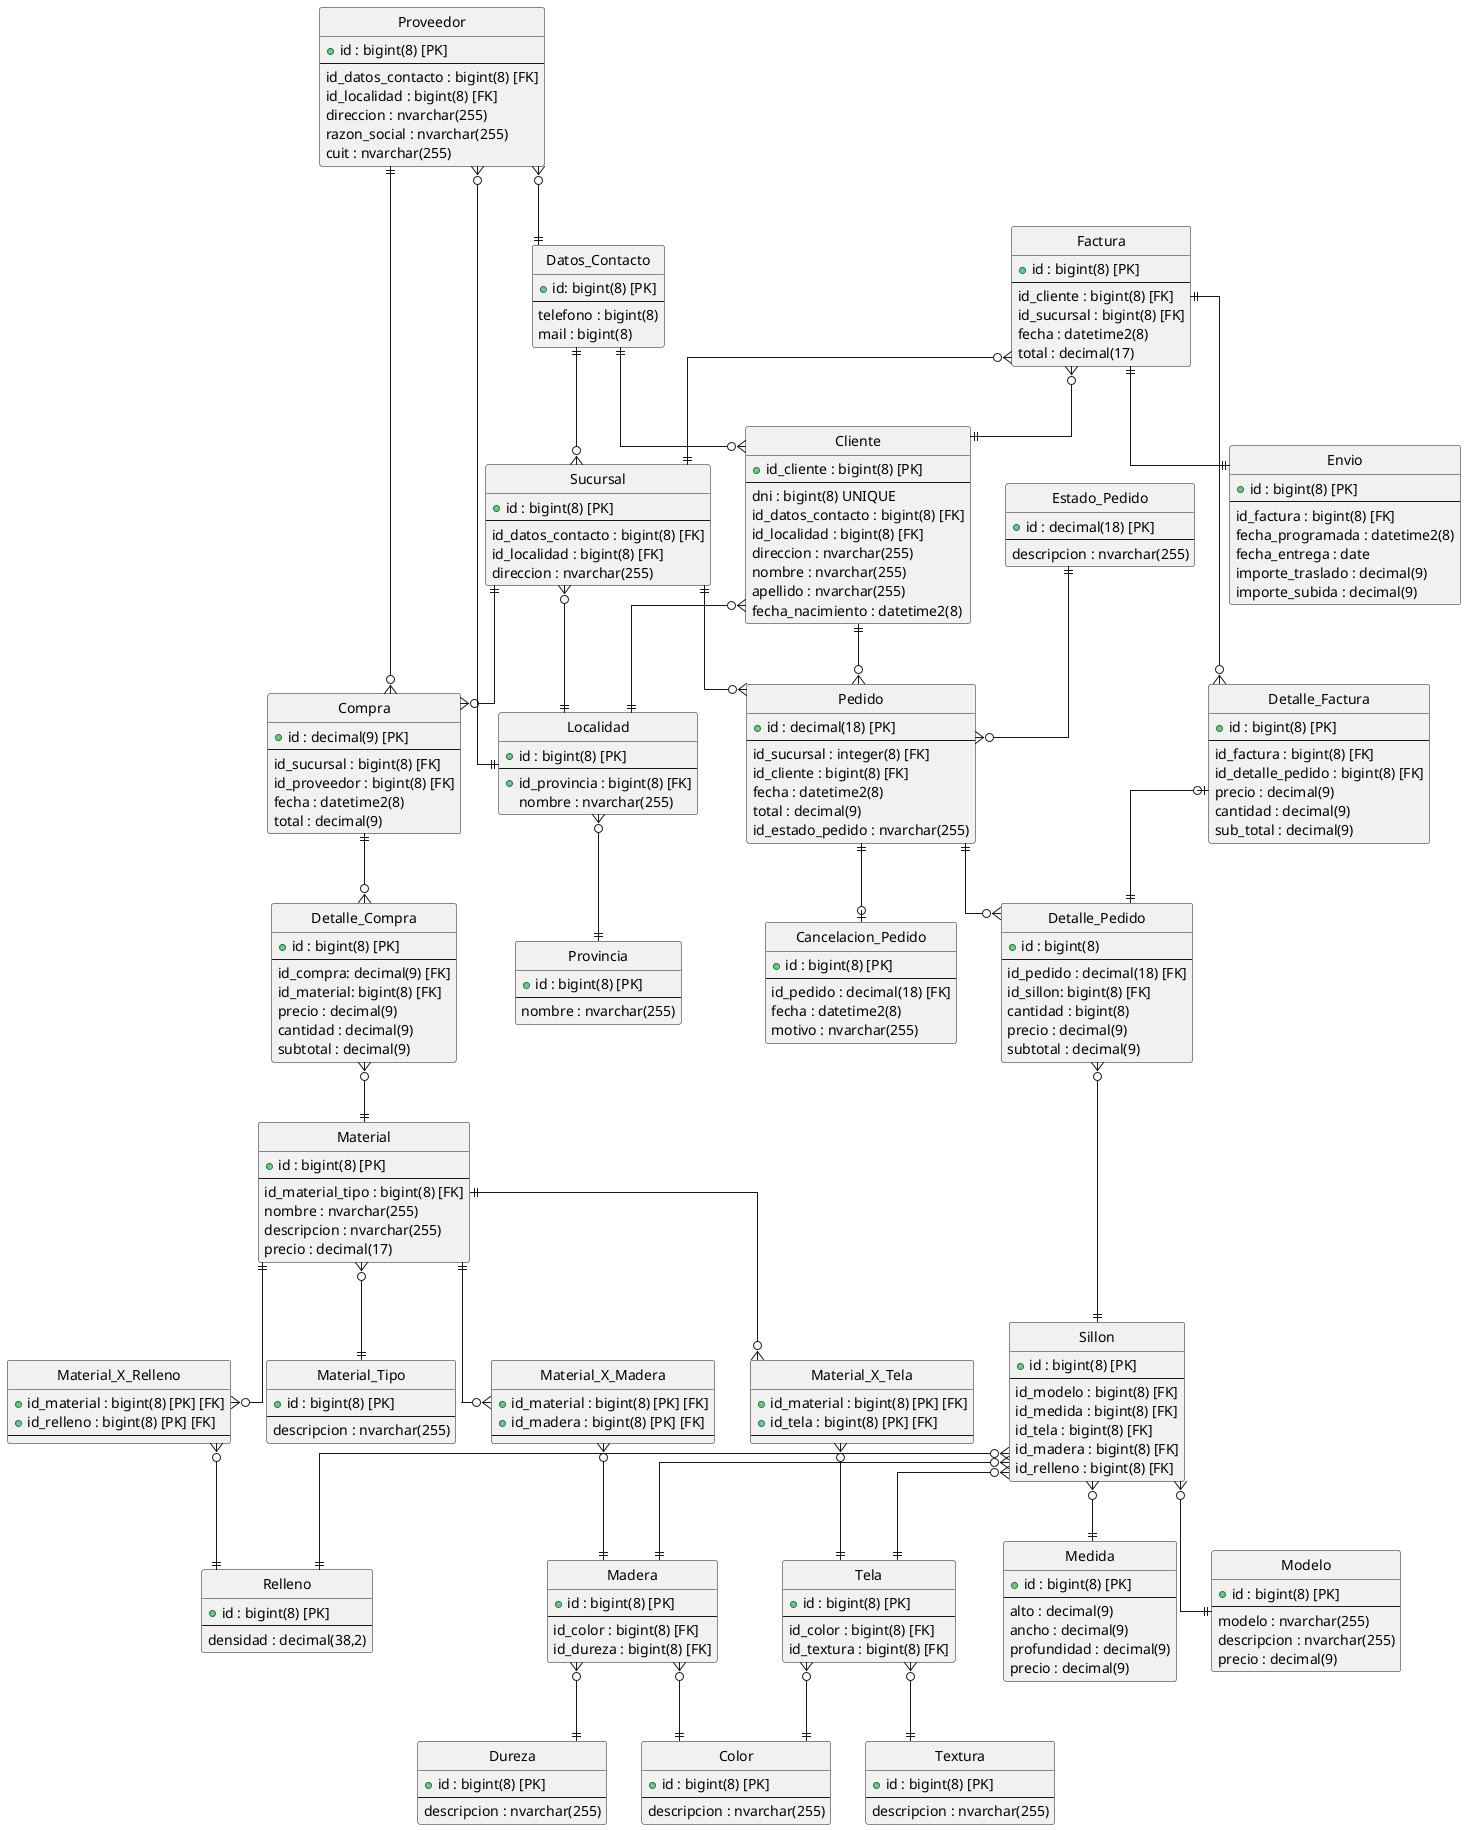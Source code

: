 @startuml
skinparam linetype ortho
hide circle
skinparam shadowing false

' Entidades principales
entity "Pedido" {
  + id : decimal(18) [PK]
  --
  id_sucursal : integer(8) [FK]
  id_cliente : bigint(8) [FK]
  fecha : datetime2(8)
  total : decimal(9)
  id_estado_pedido : nvarchar(255)
}

entity "Estado_Pedido" {
  + id : decimal(18) [PK]
  --
  descripcion : nvarchar(255)
}

entity "Detalle_Pedido" {
  + id : bigint(8)
  --
  id_pedido : decimal(18) [FK]
  id_sillon: bigint(8) [FK]
  cantidad : bigint(8)
  precio : decimal(9)
  subtotal : decimal(9)
}

entity "Cancelacion_Pedido" {
  + id : bigint(8) [PK]
  --
  id_pedido : decimal(18) [FK]
  fecha : datetime2(8)
  motivo : nvarchar(255)
}

entity "Sucursal" {
  + id : bigint(8) [PK]
  --
  id_datos_contacto : bigint(8) [FK]
  id_localidad : bigint(8) [FK]
  direccion : nvarchar(255)
}

entity "Cliente" {
  + id_cliente : bigint(8) [PK]
  --
  dni : bigint(8) UNIQUE
  id_datos_contacto : bigint(8) [FK]
  id_localidad : bigint(8) [FK]
  direccion : nvarchar(255)
  nombre : nvarchar(255)
  apellido : nvarchar(255)
  fecha_nacimiento : datetime2(8)
}

entity "Datos_Contacto" {
  + id: bigint(8) [PK]
  --
  telefono : bigint(8)
  mail : bigint(8)
}

entity "Localidad" {
  +id : bigint(8) [PK]
  --
  +id_provincia : bigint(8) [FK]
  nombre : nvarchar(255)
}

entity "Provincia" {
  +id : bigint(8) [PK]
  --
  nombre : nvarchar(255)
}

entity "Proveedor" {
  + id : bigint(8) [PK]
  --
  id_datos_contacto : bigint(8) [FK]
  id_localidad : bigint(8) [FK]
  direccion : nvarchar(255)
  razon_social : nvarchar(255)
  cuit : nvarchar(255)
}

' Entidades de transacción
entity "Factura" {
  + id : bigint(8) [PK]
  --
  id_cliente : bigint(8) [FK]
  id_sucursal : bigint(8) [FK]
  fecha : datetime2(8)
  total : decimal(17)
}

entity "Compra" {
  + id : decimal(9) [PK]
  --
  id_sucursal : bigint(8) [FK]
  id_proveedor : bigint(8) [FK]
  fecha : datetime2(8)
  total : decimal(9)
}

entity "Detalle_Factura" {
  + id : bigint(8) [PK]
  --
  id_factura : bigint(8) [FK]
  id_detalle_pedido : bigint(8) [FK]
  precio : decimal(9)
  cantidad : decimal(9)
  sub_total : decimal(9)
}

entity "Detalle_Compra" {
  + id : bigint(8) [PK]
  --
  id_compra: decimal(9) [FK]
  id_material: bigint(8) [FK]
  precio : decimal(9)
  cantidad : decimal(9)
  subtotal : decimal(9)
}

entity "Envio" {
  + id : bigint(8) [PK]
  --
  id_factura : bigint(8) [FK]
  fecha_programada : datetime2(8)
  fecha_entrega : date
  importe_traslado : decimal(9)
  importe_subida : decimal(9)
}

' Entidades de productos
entity "Sillon" {
  + id : bigint(8) [PK]
  --
  id_modelo : bigint(8) [FK]
  id_medida : bigint(8) [FK]
  id_tela : bigint(8) [FK]
  id_madera : bigint(8) [FK]
  id_relleno : bigint(8) [FK]
}

entity "Relleno" {
  + id : bigint(8) [PK]
  --
  densidad : decimal(38,2)
}

entity "Modelo" {
  + id : bigint(8) [PK]
  --
  modelo : nvarchar(255)
  descripcion : nvarchar(255)
  precio : decimal(9)
}

entity "Medida" {
  + id : bigint(8) [PK]
  --
  alto : decimal(9)
  ancho : decimal(9)
  profundidad : decimal(9)
  precio : decimal(9)
}

' Entidades de materiales
entity "Tela" {
  + id : bigint(8) [PK]
  --
  id_color : bigint(8) [FK]
  id_textura : bigint(8) [FK]
}

entity "Textura" {
  + id : bigint(8) [PK]
  --
  descripcion : nvarchar(255)
}

entity "Madera" {
  + id : bigint(8) [PK]
  --
  id_color : bigint(8) [FK]
  id_dureza : bigint(8) [FK]
}

entity "Dureza" {
  + id : bigint(8) [PK]
  --
  descripcion : nvarchar(255)
}

entity "Material_Tipo" {
  + id : bigint(8) [PK]
  --
  descripcion : nvarchar(255)
}

entity "Material" {
  + id : bigint(8) [PK]
  --
  id_material_tipo : bigint(8) [FK]
  nombre : nvarchar(255)
  descripcion : nvarchar(255)
  precio : decimal(17)
}

entity "Material_X_Tela" {
  + id_material : bigint(8) [PK] [FK]
  + id_tela : bigint(8) [PK] [FK]
  --
}

entity "Material_X_Madera" {
  + id_material : bigint(8) [PK] [FK]
  + id_madera : bigint(8) [PK] [FK]
  --
}

entity "Material_X_Relleno" {
  + id_material : bigint(8) [PK] [FK]
  + id_relleno : bigint(8) [PK] [FK]
  --
}

entity "Color" {
  + id : bigint(8) [PK]
  --
  descripcion : nvarchar(255)
}


' Relaciones principales
Cliente ||--o{ Pedido 
Sucursal ||--o{ Pedido 
Sucursal ||--o{ Compra 
Proveedor ||--o{ Compra 
Pedido ||--o| Cancelacion_Pedido
Proveedor }o--|| Datos_Contacto

Cliente }o--|| Localidad
Sucursal }o--|| Localidad
Proveedor }o--|| Localidad
Localidad }o--|| Provincia

Detalle_Pedido }o--|| Sillon
Pedido ||--o{ Detalle_Pedido 
Factura ||--o{ Detalle_Factura 
Factura ||--|| Envio 
Compra ||--o{ Detalle_Compra 

Madera }o--|| Color
Tela }o--|| Color

Sillon }o--|| Modelo 
Sillon }o--|| Medida
Sillon }o--|| Tela
Sillon }o--|| Madera
Sillon }o--|| Relleno

' Relaciones de materiales
Material }o--|| Material_Tipo

Material_X_Madera }o--|| Madera
Material_X_Tela }o--|| Tela
Material_X_Relleno }o--|| Relleno

Material ||--o{ Material_X_Relleno
Material ||--o{ Material_X_Madera
Material ||--o{ Material_X_Tela

Madera }o--|| Dureza
Tela }o--|| Textura

Factura }o--|| Cliente
Factura }o--|| Sucursal

' Relaciones de datos personales
Datos_Contacto ||--o{ Sucursal 
Datos_Contacto ||--o{ Cliente 
Detalle_Compra }o--|| Material
Estado_Pedido ||--o{ Pedido
Detalle_Factura |o--|| Detalle_Pedido

@enduml